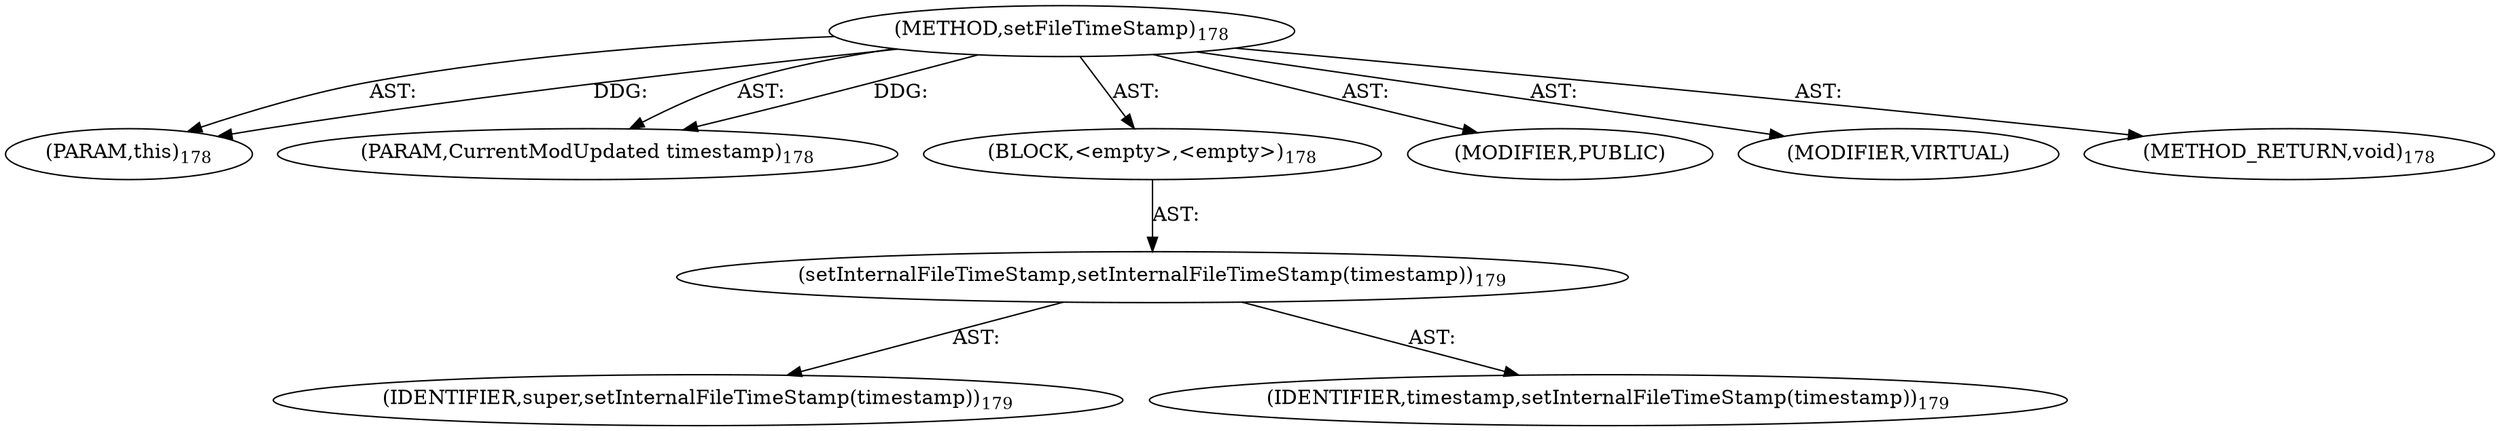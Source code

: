 digraph "setFileTimeStamp" {  
"111669149703" [label = <(METHOD,setFileTimeStamp)<SUB>178</SUB>> ]
"115964117005" [label = <(PARAM,this)<SUB>178</SUB>> ]
"115964117006" [label = <(PARAM,CurrentModUpdated timestamp)<SUB>178</SUB>> ]
"25769803785" [label = <(BLOCK,&lt;empty&gt;,&lt;empty&gt;)<SUB>178</SUB>> ]
"30064771121" [label = <(setInternalFileTimeStamp,setInternalFileTimeStamp(timestamp))<SUB>179</SUB>> ]
"68719476780" [label = <(IDENTIFIER,super,setInternalFileTimeStamp(timestamp))<SUB>179</SUB>> ]
"68719476781" [label = <(IDENTIFIER,timestamp,setInternalFileTimeStamp(timestamp))<SUB>179</SUB>> ]
"133143986190" [label = <(MODIFIER,PUBLIC)> ]
"133143986191" [label = <(MODIFIER,VIRTUAL)> ]
"128849018887" [label = <(METHOD_RETURN,void)<SUB>178</SUB>> ]
  "111669149703" -> "115964117005"  [ label = "AST: "] 
  "111669149703" -> "115964117006"  [ label = "AST: "] 
  "111669149703" -> "25769803785"  [ label = "AST: "] 
  "111669149703" -> "133143986190"  [ label = "AST: "] 
  "111669149703" -> "133143986191"  [ label = "AST: "] 
  "111669149703" -> "128849018887"  [ label = "AST: "] 
  "25769803785" -> "30064771121"  [ label = "AST: "] 
  "30064771121" -> "68719476780"  [ label = "AST: "] 
  "30064771121" -> "68719476781"  [ label = "AST: "] 
  "111669149703" -> "115964117005"  [ label = "DDG: "] 
  "111669149703" -> "115964117006"  [ label = "DDG: "] 
}
